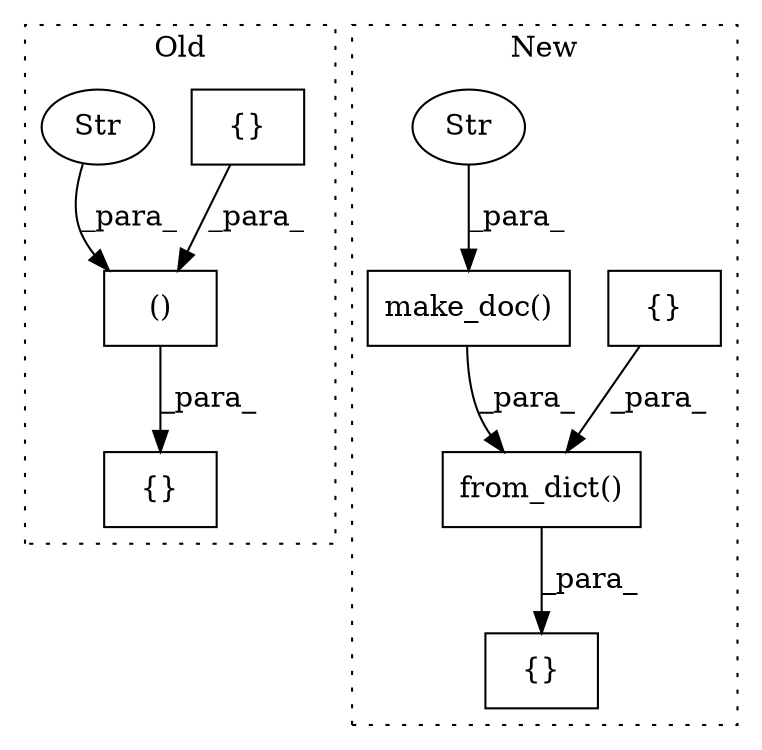 digraph G {
subgraph cluster0 {
1 [label="{}" a="95" s="271,282" l="1,1" shape="box"];
5 [label="()" a="54" s="269" l="14" shape="box"];
6 [label="Str" a="66" s="267" l="2" shape="ellipse"];
9 [label="{}" a="59" s="265,304" l="1,0" shape="box"];
label = "Old";
style="dotted";
}
subgraph cluster1 {
2 [label="make_doc()" a="75" s="331,346" l="13,1" shape="box"];
3 [label="from_dict()" a="75" s="313,361" l="18,1" shape="box"];
4 [label="{}" a="95" s="349,360" l="1,1" shape="box"];
7 [label="Str" a="66" s="344" l="2" shape="ellipse"];
8 [label="{}" a="59" s="380,397" l="1,0" shape="box"];
label = "New";
style="dotted";
}
1 -> 5 [label="_para_"];
2 -> 3 [label="_para_"];
3 -> 8 [label="_para_"];
4 -> 3 [label="_para_"];
5 -> 9 [label="_para_"];
6 -> 5 [label="_para_"];
7 -> 2 [label="_para_"];
}